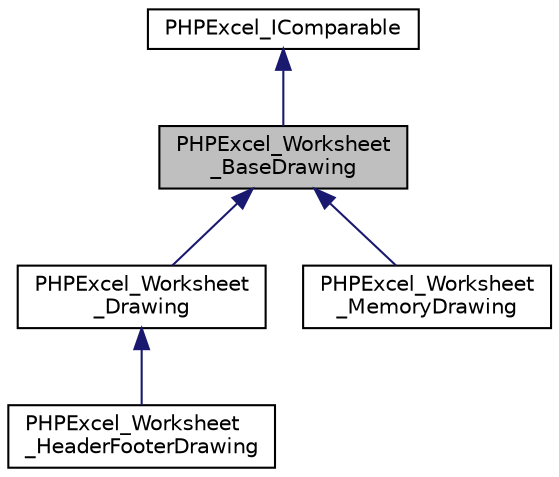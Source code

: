 digraph "PHPExcel_Worksheet_BaseDrawing"
{
  edge [fontname="Helvetica",fontsize="10",labelfontname="Helvetica",labelfontsize="10"];
  node [fontname="Helvetica",fontsize="10",shape=record];
  Node0 [label="PHPExcel_Worksheet\l_BaseDrawing",height=0.2,width=0.4,color="black", fillcolor="grey75", style="filled", fontcolor="black"];
  Node1 -> Node0 [dir="back",color="midnightblue",fontsize="10",style="solid",fontname="Helvetica"];
  Node1 [label="PHPExcel_IComparable",height=0.2,width=0.4,color="black", fillcolor="white", style="filled",URL="$interface_p_h_p_excel___i_comparable.html"];
  Node0 -> Node2 [dir="back",color="midnightblue",fontsize="10",style="solid",fontname="Helvetica"];
  Node2 [label="PHPExcel_Worksheet\l_Drawing",height=0.2,width=0.4,color="black", fillcolor="white", style="filled",URL="$class_p_h_p_excel___worksheet___drawing.html"];
  Node2 -> Node3 [dir="back",color="midnightblue",fontsize="10",style="solid",fontname="Helvetica"];
  Node3 [label="PHPExcel_Worksheet\l_HeaderFooterDrawing",height=0.2,width=0.4,color="black", fillcolor="white", style="filled",URL="$class_p_h_p_excel___worksheet___header_footer_drawing.html"];
  Node0 -> Node4 [dir="back",color="midnightblue",fontsize="10",style="solid",fontname="Helvetica"];
  Node4 [label="PHPExcel_Worksheet\l_MemoryDrawing",height=0.2,width=0.4,color="black", fillcolor="white", style="filled",URL="$class_p_h_p_excel___worksheet___memory_drawing.html"];
}
